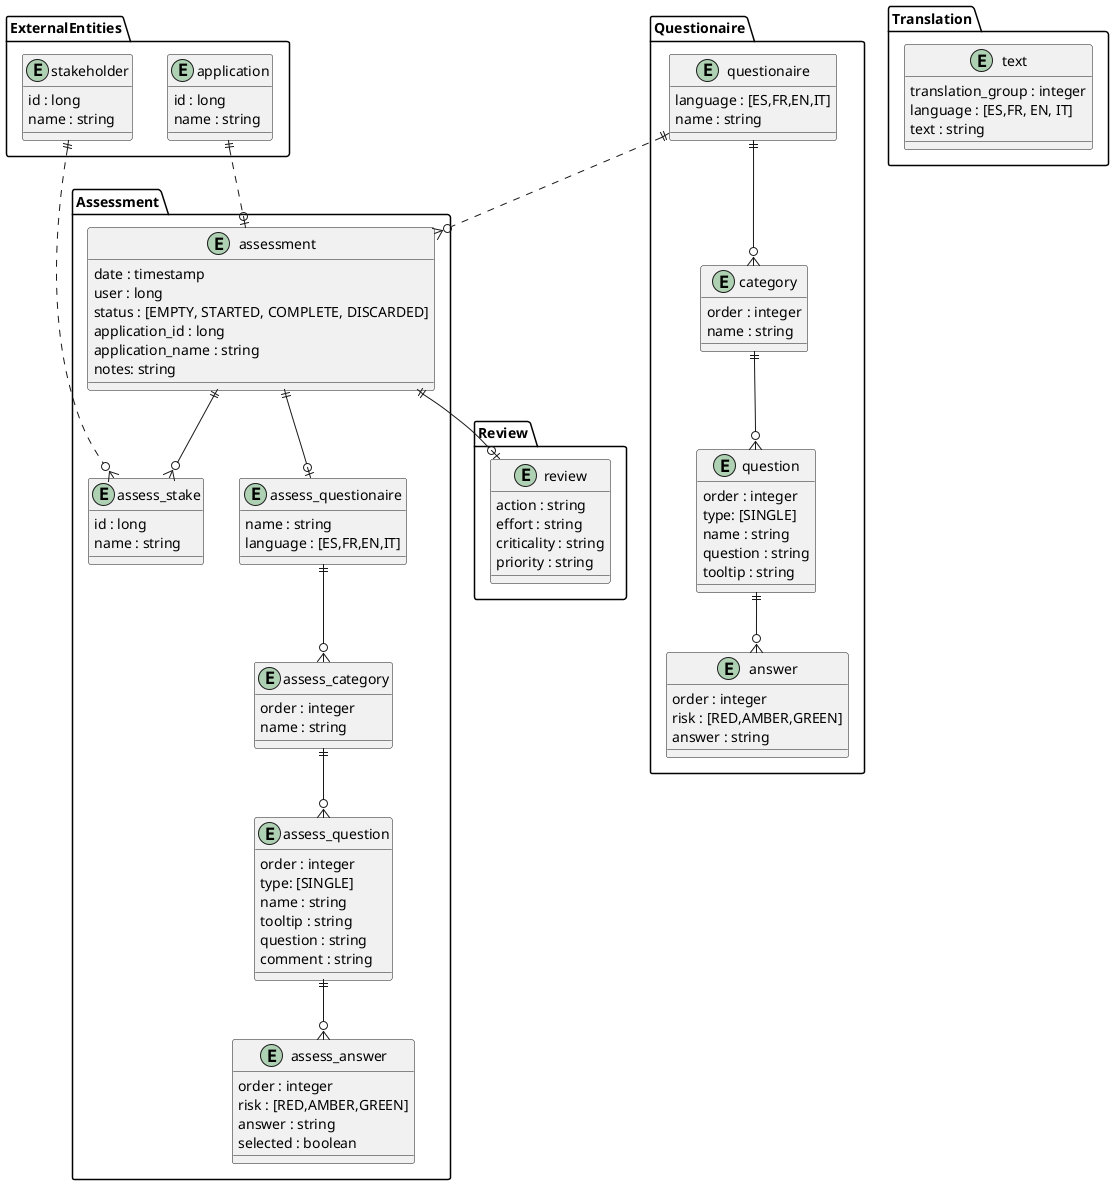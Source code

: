 @startuml "Model"

package ExternalEntities {
    entity stakeholder {
        id : long
        name : string
    }
    entity application {
        id : long
        name : string
    }
}

package Assessment {

    entity assessment {
        date : timestamp
        user : long
        status : [EMPTY, STARTED, COMPLETE, DISCARDED]
        application_id : long
        application_name : string
        notes: string
    }
    entity assess_questionaire {
        name : string
        language : [ES,FR,EN,IT]
    }
    entity assess_category {
        order : integer
        name : string
    }
    entity assess_question {
        order : integer
        type: [SINGLE]
        name : string
        tooltip : string
        question : string
        comment : string
    }

    entity assess_answer {
        order : integer
        risk : [RED,AMBER,GREEN]
        answer : string
        selected : boolean
    }

    entity assess_stake {
        id : long
        name : string
    }
    assess_questionaire ||--o{ assess_category
    assess_category ||--o{ assess_question
    assess_question ||--o{ assess_answer
    assessment ||--o| assess_questionaire

}
package Review {
    entity review {
        action : string
        effort : string
        criticality : string
        priority : string
    }
}

package Questionaire {
    entity questionaire {
        language : [ES,FR,EN,IT]
        name : string
    }
    entity category {
        order : integer
        name : string
    }
    entity question {
        order : integer
        type: [SINGLE]
        name : string
        question : string
        tooltip : string
    }
    entity answer {
        order : integer
        risk : [RED,AMBER,GREEN]
        answer : string
    }
    questionaire ||--o{ category
    category ||--o{ question
    question ||--o{ answer
}

package Translation {
    entity text {
        translation_group : integer
        language : [ES,FR, EN, IT]
        text : string
    }
}

assessment ||--o{ assess_stake
assessment ||--o| review

application ||..o| assessment
stakeholder ||..o{ assess_stake

questionaire ||..o{ assessment

@enduml
